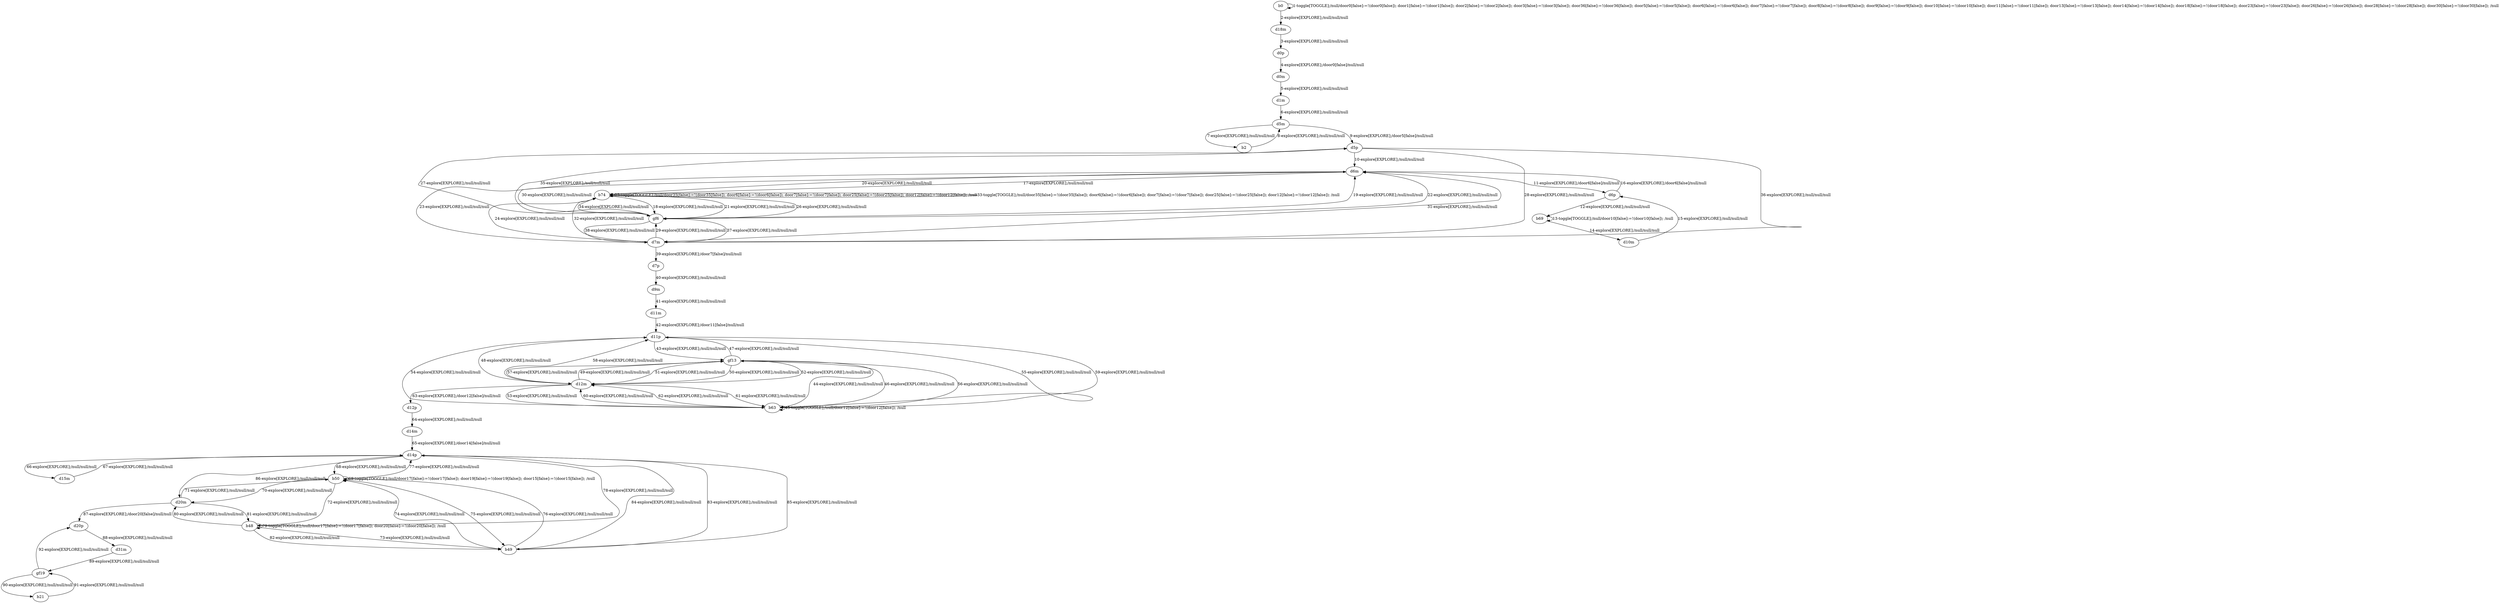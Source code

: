 # Total number of goals covered by this test: 1
# gf19 --> d20p

digraph g {
"b0" -> "b0" [label = "1-toggle[TOGGLE];/null/door0[false]:=!(door0[false]); door1[false]:=!(door1[false]); door2[false]:=!(door2[false]); door3[false]:=!(door3[false]); door36[false]:=!(door36[false]); door5[false]:=!(door5[false]); door6[false]:=!(door6[false]); door7[false]:=!(door7[false]); door8[false]:=!(door8[false]); door9[false]:=!(door9[false]); door10[false]:=!(door10[false]); door11[false]:=!(door11[false]); door13[false]:=!(door13[false]); door14[false]:=!(door14[false]); door18[false]:=!(door18[false]); door23[false]:=!(door23[false]); door26[false]:=!(door26[false]); door28[false]:=!(door28[false]); door30[false]:=!(door30[false]); /null"];
"b0" -> "d18m" [label = "2-explore[EXPLORE];/null/null/null"];
"d18m" -> "d0p" [label = "3-explore[EXPLORE];/null/null/null"];
"d0p" -> "d0m" [label = "4-explore[EXPLORE];/door0[false]/null/null"];
"d0m" -> "d1m" [label = "5-explore[EXPLORE];/null/null/null"];
"d1m" -> "d5m" [label = "6-explore[EXPLORE];/null/null/null"];
"d5m" -> "b2" [label = "7-explore[EXPLORE];/null/null/null"];
"b2" -> "d5m" [label = "8-explore[EXPLORE];/null/null/null"];
"d5m" -> "d5p" [label = "9-explore[EXPLORE];/door5[false]/null/null"];
"d5p" -> "d6m" [label = "10-explore[EXPLORE];/null/null/null"];
"d6m" -> "d6p" [label = "11-explore[EXPLORE];/door6[false]/null/null"];
"d6p" -> "b69" [label = "12-explore[EXPLORE];/null/null/null"];
"b69" -> "b69" [label = "13-toggle[TOGGLE];/null/door10[false]:=!(door10[false]); /null"];
"b69" -> "d10m" [label = "14-explore[EXPLORE];/null/null/null"];
"d10m" -> "d6p" [label = "15-explore[EXPLORE];/null/null/null"];
"d6p" -> "d6m" [label = "16-explore[EXPLORE];/door6[false]/null/null"];
"d6m" -> "b74" [label = "17-explore[EXPLORE];/null/null/null"];
"b74" -> "gf6" [label = "18-explore[EXPLORE];/null/null/null"];
"gf6" -> "d6m" [label = "19-explore[EXPLORE];/null/null/null"];
"d6m" -> "b74" [label = "20-explore[EXPLORE];/null/null/null"];
"b74" -> "gf6" [label = "21-explore[EXPLORE];/null/null/null"];
"gf6" -> "d6m" [label = "22-explore[EXPLORE];/null/null/null"];
"d6m" -> "d7m" [label = "23-explore[EXPLORE];/null/null/null"];
"d7m" -> "b74" [label = "24-explore[EXPLORE];/null/null/null"];
"b74" -> "b74" [label = "25-toggle[TOGGLE];/null/door35[false]:=!(door35[false]); door6[false]:=!(door6[false]); door7[false]:=!(door7[false]); door25[false]:=!(door25[false]); door12[false]:=!(door12[false]); /null"];
"b74" -> "gf6" [label = "26-explore[EXPLORE];/null/null/null"];
"gf6" -> "d5p" [label = "27-explore[EXPLORE];/null/null/null"];
"d5p" -> "d7m" [label = "28-explore[EXPLORE];/null/null/null"];
"d7m" -> "gf6" [label = "29-explore[EXPLORE];/null/null/null"];
"gf6" -> "d6m" [label = "30-explore[EXPLORE];/null/null/null"];
"d6m" -> "d7m" [label = "31-explore[EXPLORE];/null/null/null"];
"d7m" -> "b74" [label = "32-explore[EXPLORE];/null/null/null"];
"b74" -> "b74" [label = "33-toggle[TOGGLE];/null/door35[false]:=!(door35[false]); door6[false]:=!(door6[false]); door7[false]:=!(door7[false]); door25[false]:=!(door25[false]); door12[false]:=!(door12[false]); /null"];
"b74" -> "gf6" [label = "34-explore[EXPLORE];/null/null/null"];
"gf6" -> "d5p" [label = "35-explore[EXPLORE];/null/null/null"];
"d5p" -> "d7m" [label = "36-explore[EXPLORE];/null/null/null"];
"d7m" -> "gf6" [label = "37-explore[EXPLORE];/null/null/null"];
"gf6" -> "d7m" [label = "38-explore[EXPLORE];/null/null/null"];
"d7m" -> "d7p" [label = "39-explore[EXPLORE];/door7[false]/null/null"];
"d7p" -> "d9m" [label = "40-explore[EXPLORE];/null/null/null"];
"d9m" -> "d11m" [label = "41-explore[EXPLORE];/null/null/null"];
"d11m" -> "d11p" [label = "42-explore[EXPLORE];/door11[false]/null/null"];
"d11p" -> "gf13" [label = "43-explore[EXPLORE];/null/null/null"];
"gf13" -> "b63" [label = "44-explore[EXPLORE];/null/null/null"];
"b63" -> "b63" [label = "45-toggle[TOGGLE];/null/door12[false]:=!(door12[false]); /null"];
"b63" -> "gf13" [label = "46-explore[EXPLORE];/null/null/null"];
"gf13" -> "d11p" [label = "47-explore[EXPLORE];/null/null/null"];
"d11p" -> "d12m" [label = "48-explore[EXPLORE];/null/null/null"];
"d12m" -> "gf13" [label = "49-explore[EXPLORE];/null/null/null"];
"gf13" -> "d12m" [label = "50-explore[EXPLORE];/null/null/null"];
"d12m" -> "gf13" [label = "51-explore[EXPLORE];/null/null/null"];
"gf13" -> "d12m" [label = "52-explore[EXPLORE];/null/null/null"];
"d12m" -> "b63" [label = "53-explore[EXPLORE];/null/null/null"];
"b63" -> "d11p" [label = "54-explore[EXPLORE];/null/null/null"];
"d11p" -> "b63" [label = "55-explore[EXPLORE];/null/null/null"];
"b63" -> "gf13" [label = "56-explore[EXPLORE];/null/null/null"];
"gf13" -> "d12m" [label = "57-explore[EXPLORE];/null/null/null"];
"d12m" -> "d11p" [label = "58-explore[EXPLORE];/null/null/null"];
"d11p" -> "b63" [label = "59-explore[EXPLORE];/null/null/null"];
"b63" -> "d12m" [label = "60-explore[EXPLORE];/null/null/null"];
"d12m" -> "b63" [label = "61-explore[EXPLORE];/null/null/null"];
"b63" -> "d12m" [label = "62-explore[EXPLORE];/null/null/null"];
"d12m" -> "d12p" [label = "63-explore[EXPLORE];/door12[false]/null/null"];
"d12p" -> "d14m" [label = "64-explore[EXPLORE];/null/null/null"];
"d14m" -> "d14p" [label = "65-explore[EXPLORE];/door14[false]/null/null"];
"d14p" -> "d15m" [label = "66-explore[EXPLORE];/null/null/null"];
"d15m" -> "d14p" [label = "67-explore[EXPLORE];/null/null/null"];
"d14p" -> "b50" [label = "68-explore[EXPLORE];/null/null/null"];
"b50" -> "b50" [label = "69-toggle[TOGGLE];/null/door17[false]:=!(door17[false]); door19[false]:=!(door19[false]); door15[false]:=!(door15[false]); /null"];
"b50" -> "d20m" [label = "70-explore[EXPLORE];/null/null/null"];
"d20m" -> "b50" [label = "71-explore[EXPLORE];/null/null/null"];
"b50" -> "b48" [label = "72-explore[EXPLORE];/null/null/null"];
"b48" -> "b49" [label = "73-explore[EXPLORE];/null/null/null"];
"b49" -> "b50" [label = "74-explore[EXPLORE];/null/null/null"];
"b50" -> "b49" [label = "75-explore[EXPLORE];/null/null/null"];
"b49" -> "b50" [label = "76-explore[EXPLORE];/null/null/null"];
"b50" -> "d14p" [label = "77-explore[EXPLORE];/null/null/null"];
"d14p" -> "b48" [label = "78-explore[EXPLORE];/null/null/null"];
"b48" -> "b48" [label = "79-toggle[TOGGLE];/null/door17[false]:=!(door17[false]); door20[false]:=!(door20[false]); /null"];
"b48" -> "d20m" [label = "80-explore[EXPLORE];/null/null/null"];
"d20m" -> "b48" [label = "81-explore[EXPLORE];/null/null/null"];
"b48" -> "b49" [label = "82-explore[EXPLORE];/null/null/null"];
"b49" -> "d14p" [label = "83-explore[EXPLORE];/null/null/null"];
"d14p" -> "b49" [label = "84-explore[EXPLORE];/null/null/null"];
"b49" -> "d14p" [label = "85-explore[EXPLORE];/null/null/null"];
"d14p" -> "d20m" [label = "86-explore[EXPLORE];/null/null/null"];
"d20m" -> "d20p" [label = "87-explore[EXPLORE];/door20[false]/null/null"];
"d20p" -> "d31m" [label = "88-explore[EXPLORE];/null/null/null"];
"d31m" -> "gf19" [label = "89-explore[EXPLORE];/null/null/null"];
"gf19" -> "b21" [label = "90-explore[EXPLORE];/null/null/null"];
"b21" -> "gf19" [label = "91-explore[EXPLORE];/null/null/null"];
"gf19" -> "d20p" [label = "92-explore[EXPLORE];/null/null/null"];
}